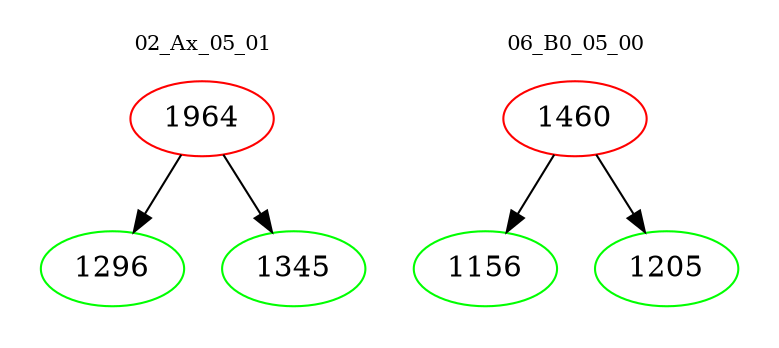 digraph{
subgraph cluster_0 {
color = white
label = "02_Ax_05_01";
fontsize=10;
T0_1964 [label="1964", color="red"]
T0_1964 -> T0_1296 [color="black"]
T0_1296 [label="1296", color="green"]
T0_1964 -> T0_1345 [color="black"]
T0_1345 [label="1345", color="green"]
}
subgraph cluster_1 {
color = white
label = "06_B0_05_00";
fontsize=10;
T1_1460 [label="1460", color="red"]
T1_1460 -> T1_1156 [color="black"]
T1_1156 [label="1156", color="green"]
T1_1460 -> T1_1205 [color="black"]
T1_1205 [label="1205", color="green"]
}
}
